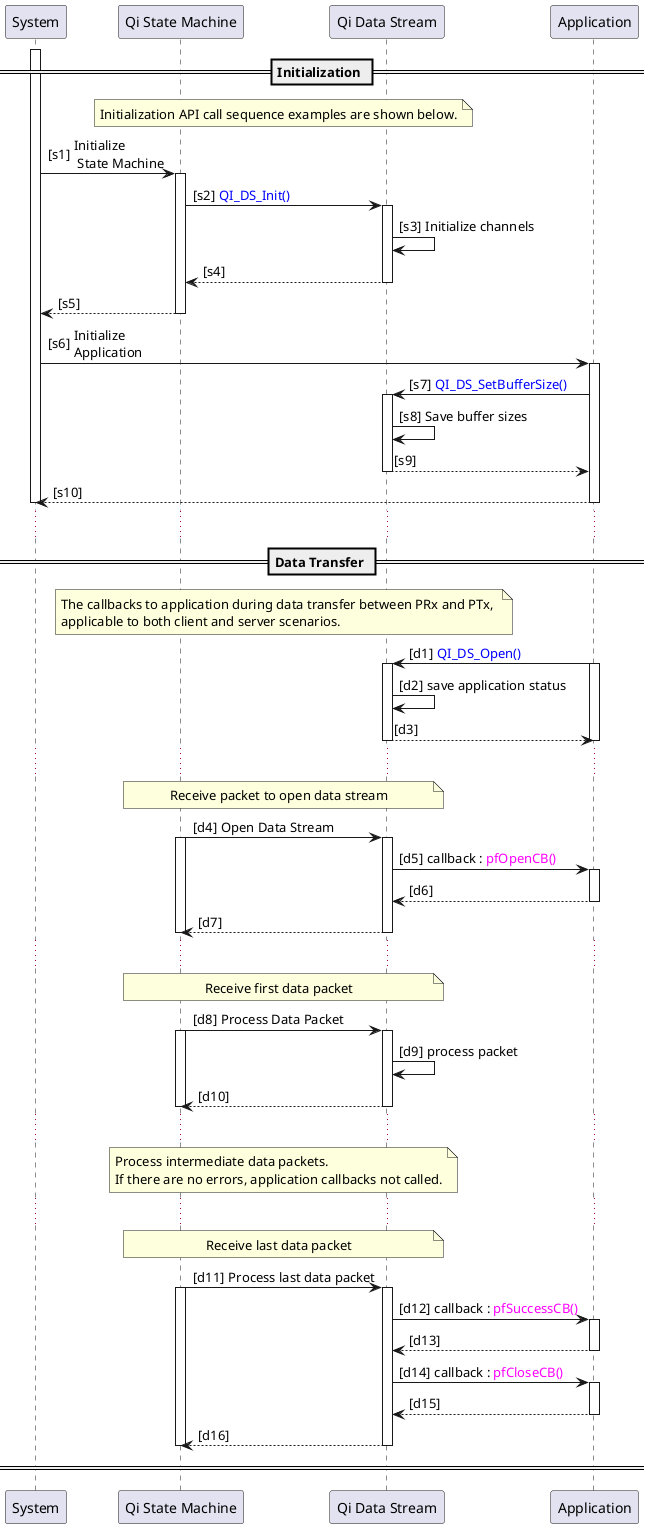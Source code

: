 @startuml
participant "System" as SYS
participant "Qi State Machine" as SM
participant "Qi Data Stream" as DS
participant "Application" as APP

== Initialization ==
note over SM, DS
Initialization API call sequence examples are shown below.
endnote
autonumber "[s0]"
activate SYS
SYS -> SM : Initialize \n State Machine
activate SM
SM -> DS : <font color=blue>QI_DS_Init()
activate DS
DS -> DS : Initialize channels
DS --> SM
deactivate DS
SM --> SYS
deactivate SM

SYS -> APP : Initialize \nApplication
activate APP
APP -> DS : <font color=blue>QI_DS_SetBufferSize() 
activate DS
DS -> DS : Save buffer sizes
DS --> APP
deactivate DS
APP --> SYS
deactivate APP
deactivate SYS
...
== Data Transfer ==
note over SM, DS
The callbacks to application during data transfer between PRx and PTx, 
applicable to both client and server scenarios.
endnote
autonumber "[d0]"
APP -> DS : <font color=blue>QI_DS_Open()
activate APP
activate DS
DS -> DS : save application status
DS --> APP
deactivate DS
deactivate APP

...
note over SM, DS 
Receive packet to open data stream
endnote
SM -> DS : Open Data Stream
activate SM
activate DS
DS -> APP : callback : <font color=magenta>pfOpenCB()
activate APP
APP --> DS
deactivate APP
DS --> SM
deactivate DS
deactivate SM

...
note over SM, DS 
Receive first data packet
endnote
SM -> DS : Process Data Packet
activate SM
activate DS
DS -> DS : process packet
DS --> SM
deactivate DS
deactivate SM
...
note over SM, DS 
Process intermediate data packets.
If there are no errors, application callbacks not called.
endnote
...
note over SM, DS 
Receive last data packet
endnote
SM -> DS : Process last data packet
activate SM
activate DS
DS -> APP : callback : <font color=magenta>pfSuccessCB()
activate APP
APP --> DS
deactivate APP
DS -> APP : callback : <font color=magenta>pfCloseCB()
activate APP
APP --> DS
deactivate APP
DS --> SM
deactivate DS
deactivate SM
====

@enduml
